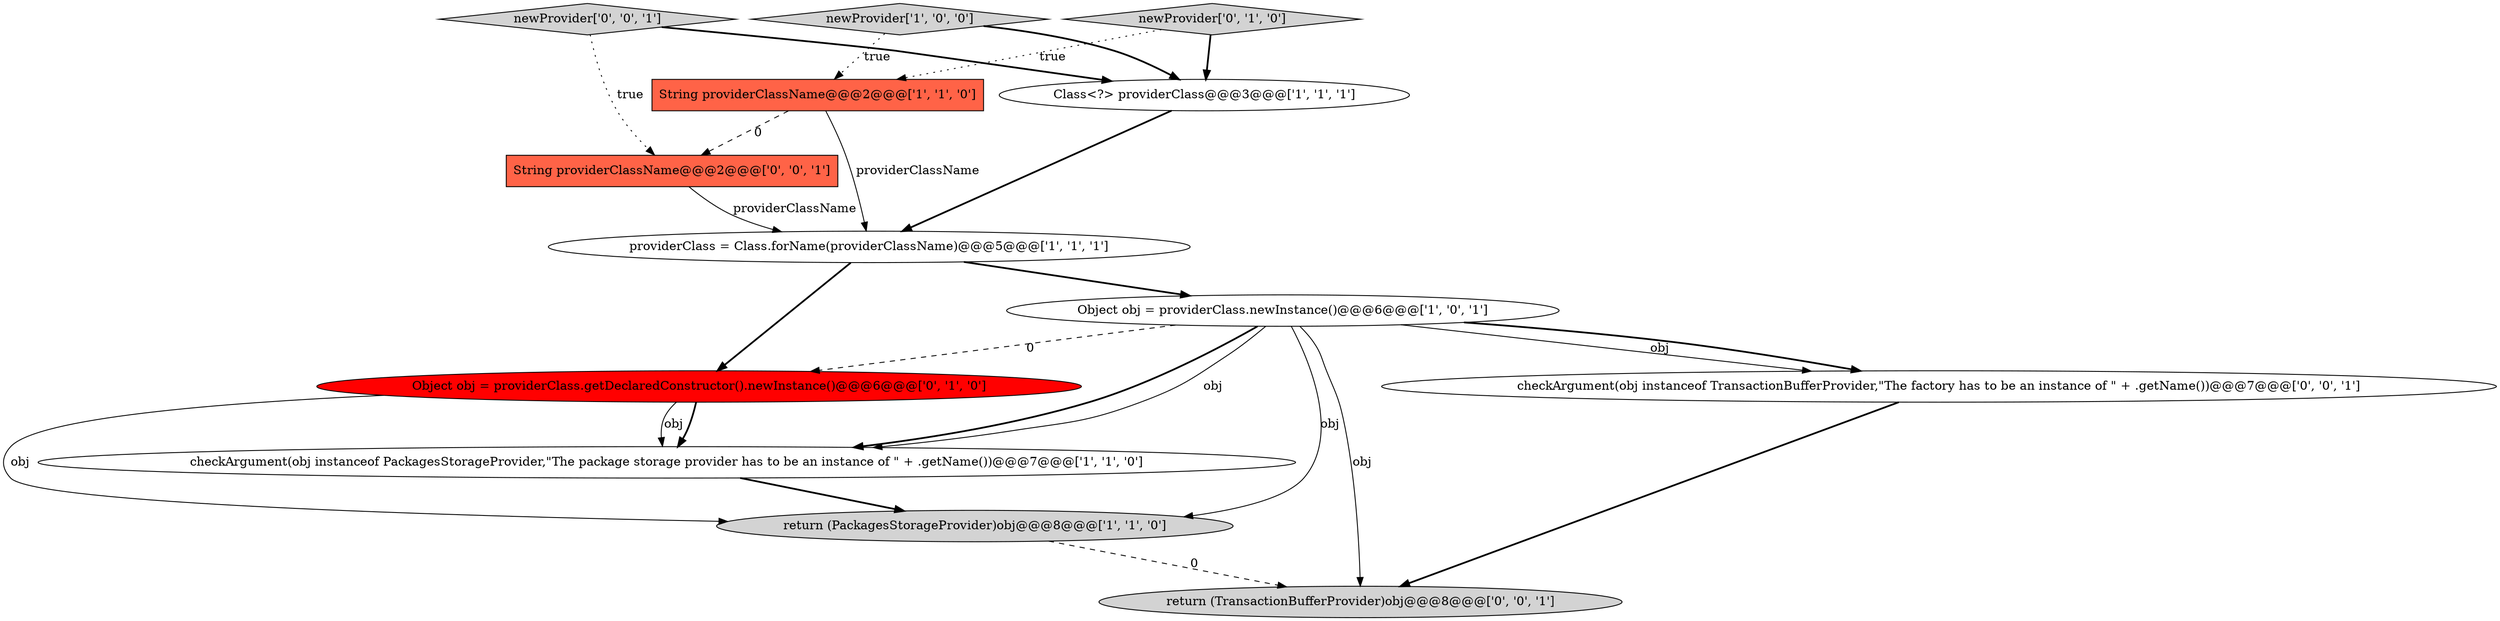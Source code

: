 digraph {
7 [style = filled, label = "Object obj = providerClass.getDeclaredConstructor().newInstance()@@@6@@@['0', '1', '0']", fillcolor = red, shape = ellipse image = "AAA1AAABBB2BBB"];
1 [style = filled, label = "return (PackagesStorageProvider)obj@@@8@@@['1', '1', '0']", fillcolor = lightgray, shape = ellipse image = "AAA0AAABBB1BBB"];
12 [style = filled, label = "return (TransactionBufferProvider)obj@@@8@@@['0', '0', '1']", fillcolor = lightgray, shape = ellipse image = "AAA0AAABBB3BBB"];
2 [style = filled, label = "Class<?> providerClass@@@3@@@['1', '1', '1']", fillcolor = white, shape = ellipse image = "AAA0AAABBB1BBB"];
5 [style = filled, label = "String providerClassName@@@2@@@['1', '1', '0']", fillcolor = tomato, shape = box image = "AAA0AAABBB1BBB"];
11 [style = filled, label = "String providerClassName@@@2@@@['0', '0', '1']", fillcolor = tomato, shape = box image = "AAA0AAABBB3BBB"];
8 [style = filled, label = "newProvider['0', '1', '0']", fillcolor = lightgray, shape = diamond image = "AAA0AAABBB2BBB"];
3 [style = filled, label = "Object obj = providerClass.newInstance()@@@6@@@['1', '0', '1']", fillcolor = white, shape = ellipse image = "AAA0AAABBB1BBB"];
10 [style = filled, label = "checkArgument(obj instanceof TransactionBufferProvider,\"The factory has to be an instance of \" + .getName())@@@7@@@['0', '0', '1']", fillcolor = white, shape = ellipse image = "AAA0AAABBB3BBB"];
0 [style = filled, label = "checkArgument(obj instanceof PackagesStorageProvider,\"The package storage provider has to be an instance of \" + .getName())@@@7@@@['1', '1', '0']", fillcolor = white, shape = ellipse image = "AAA0AAABBB1BBB"];
9 [style = filled, label = "newProvider['0', '0', '1']", fillcolor = lightgray, shape = diamond image = "AAA0AAABBB3BBB"];
6 [style = filled, label = "providerClass = Class.forName(providerClassName)@@@5@@@['1', '1', '1']", fillcolor = white, shape = ellipse image = "AAA0AAABBB1BBB"];
4 [style = filled, label = "newProvider['1', '0', '0']", fillcolor = lightgray, shape = diamond image = "AAA0AAABBB1BBB"];
3->1 [style = solid, label="obj"];
6->3 [style = bold, label=""];
4->5 [style = dotted, label="true"];
5->6 [style = solid, label="providerClassName"];
9->2 [style = bold, label=""];
3->7 [style = dashed, label="0"];
2->6 [style = bold, label=""];
9->11 [style = dotted, label="true"];
7->1 [style = solid, label="obj"];
3->10 [style = solid, label="obj"];
7->0 [style = bold, label=""];
4->2 [style = bold, label=""];
3->12 [style = solid, label="obj"];
3->0 [style = bold, label=""];
3->10 [style = bold, label=""];
1->12 [style = dashed, label="0"];
8->2 [style = bold, label=""];
5->11 [style = dashed, label="0"];
8->5 [style = dotted, label="true"];
10->12 [style = bold, label=""];
0->1 [style = bold, label=""];
3->0 [style = solid, label="obj"];
11->6 [style = solid, label="providerClassName"];
6->7 [style = bold, label=""];
7->0 [style = solid, label="obj"];
}
